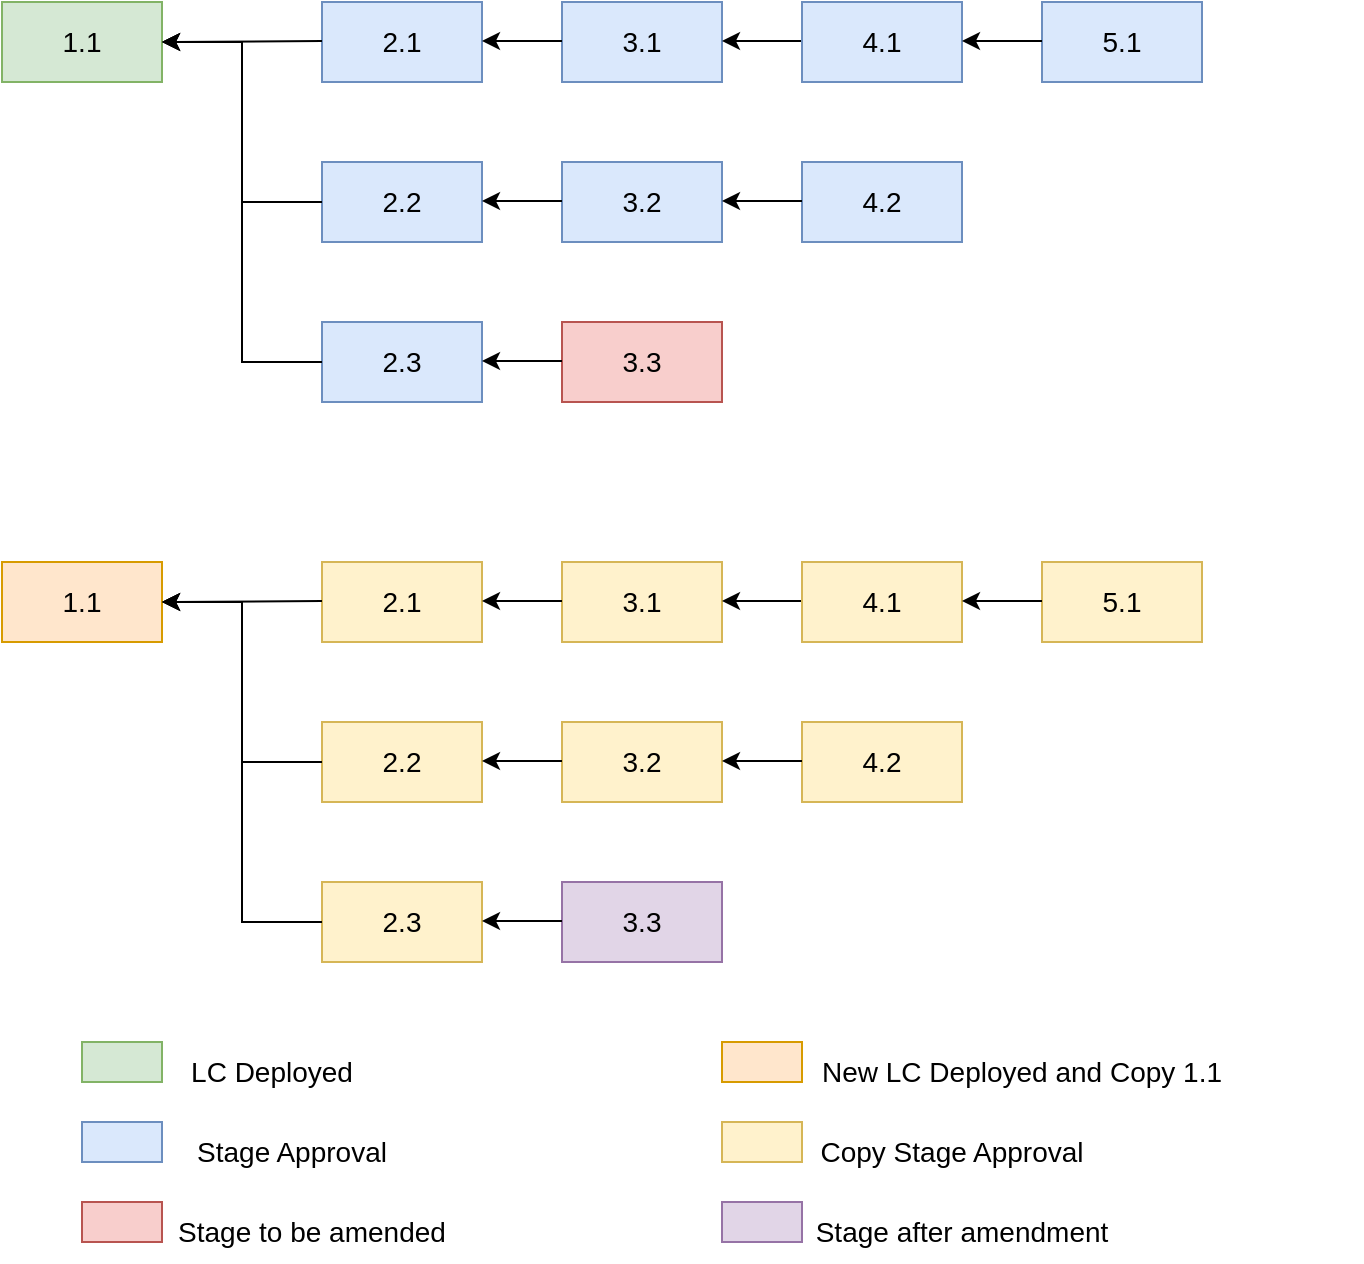 <mxfile version="18.0.1" type="device"><diagram id="9ahsGjUvnghgpk4HFN8c" name="Page-1"><mxGraphModel dx="1099" dy="802" grid="1" gridSize="10" guides="1" tooltips="1" connect="1" arrows="1" fold="1" page="1" pageScale="1" pageWidth="850" pageHeight="1100" math="0" shadow="0"><root><mxCell id="0"/><mxCell id="1" parent="0"/><mxCell id="de37TaFGOWWzAti_uAGI-1" value="&lt;font style=&quot;font-size: 14px;&quot;&gt;1.1&lt;/font&gt;" style="rounded=0;whiteSpace=wrap;html=1;fillColor=#d5e8d4;strokeColor=#82b366;" vertex="1" parent="1"><mxGeometry x="40" y="160" width="80" height="40" as="geometry"/></mxCell><mxCell id="de37TaFGOWWzAti_uAGI-2" value="&lt;font style=&quot;font-size: 14px;&quot;&gt;2.1&lt;/font&gt;" style="rounded=0;whiteSpace=wrap;html=1;fillColor=#dae8fc;strokeColor=#6c8ebf;" vertex="1" parent="1"><mxGeometry x="200" y="160" width="80" height="40" as="geometry"/></mxCell><mxCell id="de37TaFGOWWzAti_uAGI-3" value="&lt;font style=&quot;font-size: 14px;&quot;&gt;2.2&lt;/font&gt;" style="rounded=0;whiteSpace=wrap;html=1;fillColor=#dae8fc;strokeColor=#6c8ebf;" vertex="1" parent="1"><mxGeometry x="200" y="240" width="80" height="40" as="geometry"/></mxCell><mxCell id="de37TaFGOWWzAti_uAGI-4" value="&lt;font style=&quot;font-size: 14px;&quot;&gt;2.3&lt;/font&gt;" style="rounded=0;whiteSpace=wrap;html=1;fillColor=#dae8fc;strokeColor=#6c8ebf;" vertex="1" parent="1"><mxGeometry x="200" y="320" width="80" height="40" as="geometry"/></mxCell><mxCell id="de37TaFGOWWzAti_uAGI-5" value="&lt;font style=&quot;font-size: 14px;&quot;&gt;3.1&lt;/font&gt;" style="rounded=0;whiteSpace=wrap;html=1;fillColor=#dae8fc;strokeColor=#6c8ebf;" vertex="1" parent="1"><mxGeometry x="320" y="160" width="80" height="40" as="geometry"/></mxCell><mxCell id="de37TaFGOWWzAti_uAGI-6" value="&lt;font style=&quot;font-size: 14px;&quot;&gt;3.2&lt;/font&gt;" style="rounded=0;whiteSpace=wrap;html=1;fillColor=#dae8fc;strokeColor=#6c8ebf;" vertex="1" parent="1"><mxGeometry x="320" y="240" width="80" height="40" as="geometry"/></mxCell><mxCell id="de37TaFGOWWzAti_uAGI-7" value="&lt;font style=&quot;font-size: 14px;&quot;&gt;3.3&lt;/font&gt;" style="rounded=0;whiteSpace=wrap;html=1;fillColor=#f8cecc;strokeColor=#b85450;" vertex="1" parent="1"><mxGeometry x="320" y="320" width="80" height="40" as="geometry"/></mxCell><mxCell id="de37TaFGOWWzAti_uAGI-14" value="" style="endArrow=classic;html=1;rounded=0;fontSize=14;entryX=1;entryY=0.5;entryDx=0;entryDy=0;" edge="1" parent="1" target="de37TaFGOWWzAti_uAGI-1"><mxGeometry width="50" height="50" relative="1" as="geometry"><mxPoint x="200" y="179.5" as="sourcePoint"/><mxPoint x="160" y="179.5" as="targetPoint"/></mxGeometry></mxCell><mxCell id="de37TaFGOWWzAti_uAGI-15" value="" style="endArrow=classic;html=1;rounded=0;fontSize=14;" edge="1" parent="1"><mxGeometry width="50" height="50" relative="1" as="geometry"><mxPoint x="320" y="179.5" as="sourcePoint"/><mxPoint x="280" y="179.5" as="targetPoint"/></mxGeometry></mxCell><mxCell id="de37TaFGOWWzAti_uAGI-16" value="" style="endArrow=classic;html=1;rounded=0;fontSize=14;" edge="1" parent="1"><mxGeometry width="50" height="50" relative="1" as="geometry"><mxPoint x="320" y="259.5" as="sourcePoint"/><mxPoint x="280" y="259.5" as="targetPoint"/></mxGeometry></mxCell><mxCell id="de37TaFGOWWzAti_uAGI-17" value="" style="endArrow=classic;html=1;rounded=0;fontSize=14;" edge="1" parent="1"><mxGeometry width="50" height="50" relative="1" as="geometry"><mxPoint x="320" y="339.5" as="sourcePoint"/><mxPoint x="280" y="339.5" as="targetPoint"/></mxGeometry></mxCell><mxCell id="de37TaFGOWWzAti_uAGI-19" value="" style="endArrow=classic;html=1;rounded=0;fontSize=14;" edge="1" parent="1"><mxGeometry width="50" height="50" relative="1" as="geometry"><mxPoint x="440" y="179.5" as="sourcePoint"/><mxPoint x="400" y="179.5" as="targetPoint"/></mxGeometry></mxCell><mxCell id="de37TaFGOWWzAti_uAGI-21" value="&lt;font style=&quot;font-size: 14px;&quot;&gt;4.1&lt;/font&gt;" style="rounded=0;whiteSpace=wrap;html=1;fillColor=#dae8fc;strokeColor=#6c8ebf;" vertex="1" parent="1"><mxGeometry x="440" y="160" width="80" height="40" as="geometry"/></mxCell><mxCell id="de37TaFGOWWzAti_uAGI-22" value="&lt;font style=&quot;font-size: 14px;&quot;&gt;4.2&lt;/font&gt;" style="rounded=0;whiteSpace=wrap;html=1;fillColor=#dae8fc;strokeColor=#6c8ebf;" vertex="1" parent="1"><mxGeometry x="440" y="240" width="80" height="40" as="geometry"/></mxCell><mxCell id="de37TaFGOWWzAti_uAGI-24" value="&lt;font style=&quot;font-size: 14px;&quot;&gt;5.1&lt;/font&gt;" style="rounded=0;whiteSpace=wrap;html=1;fillColor=#dae8fc;strokeColor=#6c8ebf;" vertex="1" parent="1"><mxGeometry x="560" y="160" width="80" height="40" as="geometry"/></mxCell><mxCell id="de37TaFGOWWzAti_uAGI-27" value="" style="endArrow=classic;html=1;rounded=0;fontSize=14;" edge="1" parent="1"><mxGeometry width="50" height="50" relative="1" as="geometry"><mxPoint x="440" y="259.5" as="sourcePoint"/><mxPoint x="400" y="259.5" as="targetPoint"/></mxGeometry></mxCell><mxCell id="de37TaFGOWWzAti_uAGI-31" value="" style="endArrow=classic;html=1;rounded=0;fontSize=14;" edge="1" parent="1"><mxGeometry width="50" height="50" relative="1" as="geometry"><mxPoint x="560" y="179.5" as="sourcePoint"/><mxPoint x="520" y="179.5" as="targetPoint"/></mxGeometry></mxCell><mxCell id="de37TaFGOWWzAti_uAGI-39" value="" style="endArrow=classic;html=1;rounded=0;fontSize=14;entryX=1;entryY=0.5;entryDx=0;entryDy=0;exitX=0;exitY=0.5;exitDx=0;exitDy=0;" edge="1" parent="1" source="de37TaFGOWWzAti_uAGI-3" target="de37TaFGOWWzAti_uAGI-1"><mxGeometry width="50" height="50" relative="1" as="geometry"><mxPoint x="170" y="279" as="sourcePoint"/><mxPoint x="130" y="279" as="targetPoint"/><Array as="points"><mxPoint x="160" y="260"/><mxPoint x="160" y="180"/></Array></mxGeometry></mxCell><mxCell id="de37TaFGOWWzAti_uAGI-40" value="" style="endArrow=classic;html=1;rounded=0;fontSize=14;entryX=1;entryY=0.5;entryDx=0;entryDy=0;exitX=0;exitY=0.5;exitDx=0;exitDy=0;" edge="1" parent="1" source="de37TaFGOWWzAti_uAGI-4" target="de37TaFGOWWzAti_uAGI-1"><mxGeometry width="50" height="50" relative="1" as="geometry"><mxPoint x="70" y="340" as="sourcePoint"/><mxPoint x="130" y="240" as="targetPoint"/><Array as="points"><mxPoint x="160" y="340"/><mxPoint x="160" y="260"/><mxPoint x="160" y="180"/></Array></mxGeometry></mxCell><mxCell id="de37TaFGOWWzAti_uAGI-49" value="" style="rounded=0;whiteSpace=wrap;html=1;fontSize=14;fillColor=#d5e8d4;strokeColor=#82b366;" vertex="1" parent="1"><mxGeometry x="80" y="680" width="40" height="20" as="geometry"/></mxCell><mxCell id="de37TaFGOWWzAti_uAGI-50" value="LC Deployed " style="text;html=1;strokeColor=none;fillColor=none;align=center;verticalAlign=middle;whiteSpace=wrap;rounded=0;fontSize=14;" vertex="1" parent="1"><mxGeometry x="80" y="680" width="190" height="30" as="geometry"/></mxCell><mxCell id="de37TaFGOWWzAti_uAGI-55" value="" style="rounded=0;whiteSpace=wrap;html=1;fontSize=14;fillColor=#dae8fc;strokeColor=#6c8ebf;" vertex="1" parent="1"><mxGeometry x="80" y="720" width="40" height="20" as="geometry"/></mxCell><mxCell id="de37TaFGOWWzAti_uAGI-56" value="" style="rounded=0;whiteSpace=wrap;html=1;fontSize=14;fillColor=#f8cecc;strokeColor=#b85450;" vertex="1" parent="1"><mxGeometry x="80" y="760" width="40" height="20" as="geometry"/></mxCell><mxCell id="de37TaFGOWWzAti_uAGI-57" value="Stage to be amended" style="text;html=1;strokeColor=none;fillColor=none;align=center;verticalAlign=middle;whiteSpace=wrap;rounded=0;fontSize=14;" vertex="1" parent="1"><mxGeometry x="100" y="760" width="190" height="30" as="geometry"/></mxCell><mxCell id="de37TaFGOWWzAti_uAGI-59" value="Stage Approval" style="text;html=1;strokeColor=none;fillColor=none;align=center;verticalAlign=middle;whiteSpace=wrap;rounded=0;fontSize=14;" vertex="1" parent="1"><mxGeometry x="90" y="720" width="190" height="30" as="geometry"/></mxCell><mxCell id="de37TaFGOWWzAti_uAGI-80" value="&lt;font style=&quot;font-size: 14px;&quot;&gt;1.1&lt;/font&gt;" style="rounded=0;whiteSpace=wrap;html=1;fillColor=#ffe6cc;strokeColor=#d79b00;" vertex="1" parent="1"><mxGeometry x="40" y="440" width="80" height="40" as="geometry"/></mxCell><mxCell id="de37TaFGOWWzAti_uAGI-81" value="&lt;font style=&quot;font-size: 14px;&quot;&gt;2.1&lt;/font&gt;" style="rounded=0;whiteSpace=wrap;html=1;fillColor=#fff2cc;strokeColor=#d6b656;" vertex="1" parent="1"><mxGeometry x="200" y="440" width="80" height="40" as="geometry"/></mxCell><mxCell id="de37TaFGOWWzAti_uAGI-82" value="&lt;font style=&quot;font-size: 14px;&quot;&gt;2.2&lt;/font&gt;" style="rounded=0;whiteSpace=wrap;html=1;fillColor=#fff2cc;strokeColor=#d6b656;" vertex="1" parent="1"><mxGeometry x="200" y="520" width="80" height="40" as="geometry"/></mxCell><mxCell id="de37TaFGOWWzAti_uAGI-83" value="&lt;font style=&quot;font-size: 14px;&quot;&gt;2.3&lt;/font&gt;" style="rounded=0;whiteSpace=wrap;html=1;fillColor=#fff2cc;strokeColor=#d6b656;" vertex="1" parent="1"><mxGeometry x="200" y="600" width="80" height="40" as="geometry"/></mxCell><mxCell id="de37TaFGOWWzAti_uAGI-84" value="&lt;font style=&quot;font-size: 14px;&quot;&gt;3.1&lt;/font&gt;" style="rounded=0;whiteSpace=wrap;html=1;fillColor=#fff2cc;strokeColor=#d6b656;" vertex="1" parent="1"><mxGeometry x="320" y="440" width="80" height="40" as="geometry"/></mxCell><mxCell id="de37TaFGOWWzAti_uAGI-85" value="&lt;font style=&quot;font-size: 14px;&quot;&gt;3.2&lt;/font&gt;" style="rounded=0;whiteSpace=wrap;html=1;fillColor=#fff2cc;strokeColor=#d6b656;" vertex="1" parent="1"><mxGeometry x="320" y="520" width="80" height="40" as="geometry"/></mxCell><mxCell id="de37TaFGOWWzAti_uAGI-86" value="&lt;font style=&quot;font-size: 14px;&quot;&gt;3.3&lt;/font&gt;" style="rounded=0;whiteSpace=wrap;html=1;fillColor=#e1d5e7;strokeColor=#9673a6;" vertex="1" parent="1"><mxGeometry x="320" y="600" width="80" height="40" as="geometry"/></mxCell><mxCell id="de37TaFGOWWzAti_uAGI-87" value="" style="endArrow=classic;html=1;rounded=0;fontSize=14;entryX=1;entryY=0.5;entryDx=0;entryDy=0;" edge="1" target="de37TaFGOWWzAti_uAGI-80" parent="1"><mxGeometry width="50" height="50" relative="1" as="geometry"><mxPoint x="200" y="459.5" as="sourcePoint"/><mxPoint x="160" y="459.5" as="targetPoint"/></mxGeometry></mxCell><mxCell id="de37TaFGOWWzAti_uAGI-88" value="" style="endArrow=classic;html=1;rounded=0;fontSize=14;" edge="1" parent="1"><mxGeometry width="50" height="50" relative="1" as="geometry"><mxPoint x="320" y="459.5" as="sourcePoint"/><mxPoint x="280" y="459.5" as="targetPoint"/></mxGeometry></mxCell><mxCell id="de37TaFGOWWzAti_uAGI-89" value="" style="endArrow=classic;html=1;rounded=0;fontSize=14;" edge="1" parent="1"><mxGeometry width="50" height="50" relative="1" as="geometry"><mxPoint x="320" y="539.5" as="sourcePoint"/><mxPoint x="280" y="539.5" as="targetPoint"/></mxGeometry></mxCell><mxCell id="de37TaFGOWWzAti_uAGI-90" value="" style="endArrow=classic;html=1;rounded=0;fontSize=14;" edge="1" parent="1"><mxGeometry width="50" height="50" relative="1" as="geometry"><mxPoint x="320" y="619.5" as="sourcePoint"/><mxPoint x="280" y="619.5" as="targetPoint"/></mxGeometry></mxCell><mxCell id="de37TaFGOWWzAti_uAGI-91" value="" style="endArrow=classic;html=1;rounded=0;fontSize=14;" edge="1" parent="1"><mxGeometry width="50" height="50" relative="1" as="geometry"><mxPoint x="440" y="459.5" as="sourcePoint"/><mxPoint x="400" y="459.5" as="targetPoint"/></mxGeometry></mxCell><mxCell id="de37TaFGOWWzAti_uAGI-92" value="&lt;font style=&quot;font-size: 14px;&quot;&gt;4.1&lt;/font&gt;" style="rounded=0;whiteSpace=wrap;html=1;fillColor=#fff2cc;strokeColor=#d6b656;" vertex="1" parent="1"><mxGeometry x="440" y="440" width="80" height="40" as="geometry"/></mxCell><mxCell id="de37TaFGOWWzAti_uAGI-93" value="&lt;font style=&quot;font-size: 14px;&quot;&gt;4.2&lt;/font&gt;" style="rounded=0;whiteSpace=wrap;html=1;fillColor=#fff2cc;strokeColor=#d6b656;" vertex="1" parent="1"><mxGeometry x="440" y="520" width="80" height="40" as="geometry"/></mxCell><mxCell id="de37TaFGOWWzAti_uAGI-94" value="&lt;font style=&quot;font-size: 14px;&quot;&gt;5.1&lt;/font&gt;" style="rounded=0;whiteSpace=wrap;html=1;fillColor=#fff2cc;strokeColor=#d6b656;" vertex="1" parent="1"><mxGeometry x="560" y="440" width="80" height="40" as="geometry"/></mxCell><mxCell id="de37TaFGOWWzAti_uAGI-95" value="" style="endArrow=classic;html=1;rounded=0;fontSize=14;" edge="1" parent="1"><mxGeometry width="50" height="50" relative="1" as="geometry"><mxPoint x="440" y="539.5" as="sourcePoint"/><mxPoint x="400" y="539.5" as="targetPoint"/></mxGeometry></mxCell><mxCell id="de37TaFGOWWzAti_uAGI-96" value="" style="endArrow=classic;html=1;rounded=0;fontSize=14;" edge="1" parent="1"><mxGeometry width="50" height="50" relative="1" as="geometry"><mxPoint x="560" y="459.5" as="sourcePoint"/><mxPoint x="520" y="459.5" as="targetPoint"/></mxGeometry></mxCell><mxCell id="de37TaFGOWWzAti_uAGI-97" value="" style="endArrow=classic;html=1;rounded=0;fontSize=14;entryX=1;entryY=0.5;entryDx=0;entryDy=0;exitX=0;exitY=0.5;exitDx=0;exitDy=0;" edge="1" source="de37TaFGOWWzAti_uAGI-82" target="de37TaFGOWWzAti_uAGI-80" parent="1"><mxGeometry width="50" height="50" relative="1" as="geometry"><mxPoint x="170" y="559" as="sourcePoint"/><mxPoint x="130" y="559" as="targetPoint"/><Array as="points"><mxPoint x="160" y="540"/><mxPoint x="160" y="460"/></Array></mxGeometry></mxCell><mxCell id="de37TaFGOWWzAti_uAGI-98" value="" style="endArrow=classic;html=1;rounded=0;fontSize=14;entryX=1;entryY=0.5;entryDx=0;entryDy=0;exitX=0;exitY=0.5;exitDx=0;exitDy=0;" edge="1" source="de37TaFGOWWzAti_uAGI-83" target="de37TaFGOWWzAti_uAGI-80" parent="1"><mxGeometry width="50" height="50" relative="1" as="geometry"><mxPoint x="70" y="620" as="sourcePoint"/><mxPoint x="130" y="520" as="targetPoint"/><Array as="points"><mxPoint x="160" y="620"/><mxPoint x="160" y="540"/><mxPoint x="160" y="460"/></Array></mxGeometry></mxCell><mxCell id="de37TaFGOWWzAti_uAGI-99" value="" style="rounded=0;whiteSpace=wrap;html=1;fontSize=14;fillColor=#ffe6cc;strokeColor=#d79b00;" vertex="1" parent="1"><mxGeometry x="400" y="680" width="40" height="20" as="geometry"/></mxCell><mxCell id="de37TaFGOWWzAti_uAGI-100" value="New LC Deployed and Copy 1.1" style="text;html=1;strokeColor=none;fillColor=none;align=center;verticalAlign=middle;whiteSpace=wrap;rounded=0;fontSize=14;" vertex="1" parent="1"><mxGeometry x="380" y="680" width="340" height="30" as="geometry"/></mxCell><mxCell id="de37TaFGOWWzAti_uAGI-101" value="" style="rounded=0;whiteSpace=wrap;html=1;fontSize=14;fillColor=#fff2cc;strokeColor=#d6b656;" vertex="1" parent="1"><mxGeometry x="400" y="720" width="40" height="20" as="geometry"/></mxCell><mxCell id="de37TaFGOWWzAti_uAGI-102" value="" style="rounded=0;whiteSpace=wrap;html=1;fontSize=14;fillColor=#e1d5e7;strokeColor=#9673a6;" vertex="1" parent="1"><mxGeometry x="400" y="760" width="40" height="20" as="geometry"/></mxCell><mxCell id="de37TaFGOWWzAti_uAGI-103" value="Stage after amendment" style="text;html=1;strokeColor=none;fillColor=none;align=center;verticalAlign=middle;whiteSpace=wrap;rounded=0;fontSize=14;" vertex="1" parent="1"><mxGeometry x="425" y="760" width="190" height="30" as="geometry"/></mxCell><mxCell id="de37TaFGOWWzAti_uAGI-104" value="Copy Stage Approval" style="text;html=1;strokeColor=none;fillColor=none;align=center;verticalAlign=middle;whiteSpace=wrap;rounded=0;fontSize=14;" vertex="1" parent="1"><mxGeometry x="420" y="720" width="190" height="30" as="geometry"/></mxCell></root></mxGraphModel></diagram></mxfile>